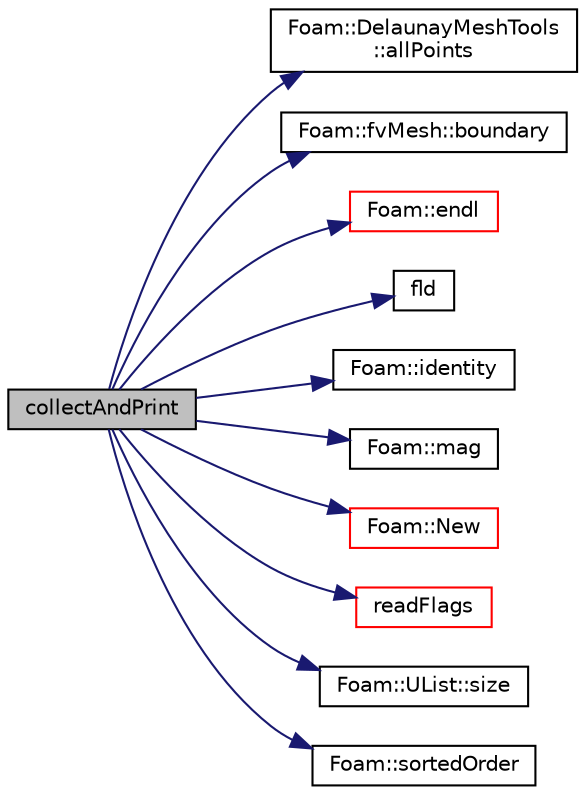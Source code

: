 digraph "collectAndPrint"
{
  bgcolor="transparent";
  edge [fontname="Helvetica",fontsize="10",labelfontname="Helvetica",labelfontsize="10"];
  node [fontname="Helvetica",fontsize="10",shape=record];
  rankdir="LR";
  Node1 [label="collectAndPrint",height=0.2,width=0.4,color="black", fillcolor="grey75", style="filled", fontcolor="black"];
  Node1 -> Node2 [color="midnightblue",fontsize="10",style="solid",fontname="Helvetica"];
  Node2 [label="Foam::DelaunayMeshTools\l::allPoints",height=0.2,width=0.4,color="black",URL="$a10957.html#a4c5367631633c866a448207bd561a616",tooltip="Extract all points in vertex-index order. "];
  Node1 -> Node3 [color="midnightblue",fontsize="10",style="solid",fontname="Helvetica"];
  Node3 [label="Foam::fvMesh::boundary",height=0.2,width=0.4,color="black",URL="$a00892.html#a971347d65410875e38ea654dfd193a19",tooltip="Return reference to boundary mesh. "];
  Node1 -> Node4 [color="midnightblue",fontsize="10",style="solid",fontname="Helvetica"];
  Node4 [label="Foam::endl",height=0.2,width=0.4,color="red",URL="$a10936.html#a2db8fe02a0d3909e9351bb4275b23ce4",tooltip="Add newline and flush stream. "];
  Node1 -> Node5 [color="midnightblue",fontsize="10",style="solid",fontname="Helvetica"];
  Node5 [label="fld",height=0.2,width=0.4,color="black",URL="$a04421.html#ad4512456f4da706b47fd304150561080"];
  Node1 -> Node6 [color="midnightblue",fontsize="10",style="solid",fontname="Helvetica"];
  Node6 [label="Foam::identity",height=0.2,width=0.4,color="black",URL="$a10936.html#a36af96cb841435845fffb4fe69208490",tooltip="Create identity map (map[i] == i) of given length. "];
  Node1 -> Node7 [color="midnightblue",fontsize="10",style="solid",fontname="Helvetica"];
  Node7 [label="Foam::mag",height=0.2,width=0.4,color="black",URL="$a10936.html#a929da2a3fdcf3dacbbe0487d3a330dae"];
  Node1 -> Node8 [color="midnightblue",fontsize="10",style="solid",fontname="Helvetica"];
  Node8 [label="Foam::New",height=0.2,width=0.4,color="red",URL="$a10936.html#a9d62cf14554c95e83f83f14909d9e0ec"];
  Node1 -> Node9 [color="midnightblue",fontsize="10",style="solid",fontname="Helvetica"];
  Node9 [label="readFlags",height=0.2,width=0.4,color="red",URL="$a01510.html#a138eb62379dcbd822c1f47d2925a5b9d",tooltip="Helper: convert wordList into bit pattern using provided. "];
  Node1 -> Node10 [color="midnightblue",fontsize="10",style="solid",fontname="Helvetica"];
  Node10 [label="Foam::UList::size",height=0.2,width=0.4,color="black",URL="$a02849.html#a723361dc2020160f5492e8fe2d09fa44",tooltip="Return the number of elements in the UList. "];
  Node1 -> Node11 [color="midnightblue",fontsize="10",style="solid",fontname="Helvetica"];
  Node11 [label="Foam::sortedOrder",height=0.2,width=0.4,color="black",URL="$a10936.html#acf128ea037506c14446998bb7ca39264",tooltip="Generate the (stable) sort order for the list. "];
}
